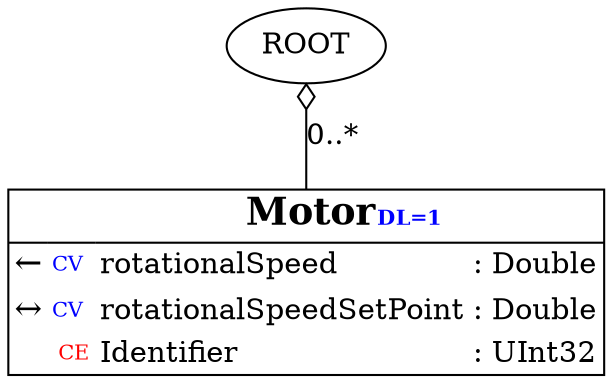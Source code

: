 
	
	digraph  {
		graph [fontname="Arial"]
		
	class_Motor [shape=none,margin=0,label=<
		<table border="1" cellspacing="0" cellpadding="2" cellborder="0" >
			<tr > 
			        <td width="0"></td>
				<td width="0"></td>
				<td colspan="2">
					<b>
					<font point-size="18" >Motor</font>
					
						<font point-size="10" color="blue" >DL=1</font>
					
					</b> 
				</td>  
			</tr>
			
			<hr/>

			
				<tr>
				
				<td align="left" width="0"><font point-size="16">←</font></td>
				<td align="left" width="0"><font point-size="10" color="blue" >CV</font></td>
				<td align="left" >rotationalSpeed</td>
				<td align="left" >: Double</td>
				</tr>
			
				<tr>
				
				<td align="left" width="0"><font point-size="16">↔</font></td>
				<td align="left" width="0"><font point-size="10" color="blue" >CV</font></td>
				<td align="left" >rotationalSpeedSetPoint</td>
				<td align="left" >: Double</td>
				</tr>
			
				<tr>
				
				<td align="left" width="0"></td>
				<td align="left"><font point-size="10" color="red" > CE</font></td>
				<td align="left" >Identifier</td>
				<td align="left" >: UInt32</td>
				</tr>
			

		</table>>]
		
	


		class_ROOT [label="ROOT"]
		
	
	class_ROOT
	-> 
	
	class_Motor [arrowtail=odiamond,dir=back,label="0..*"]
	
	}
	
	